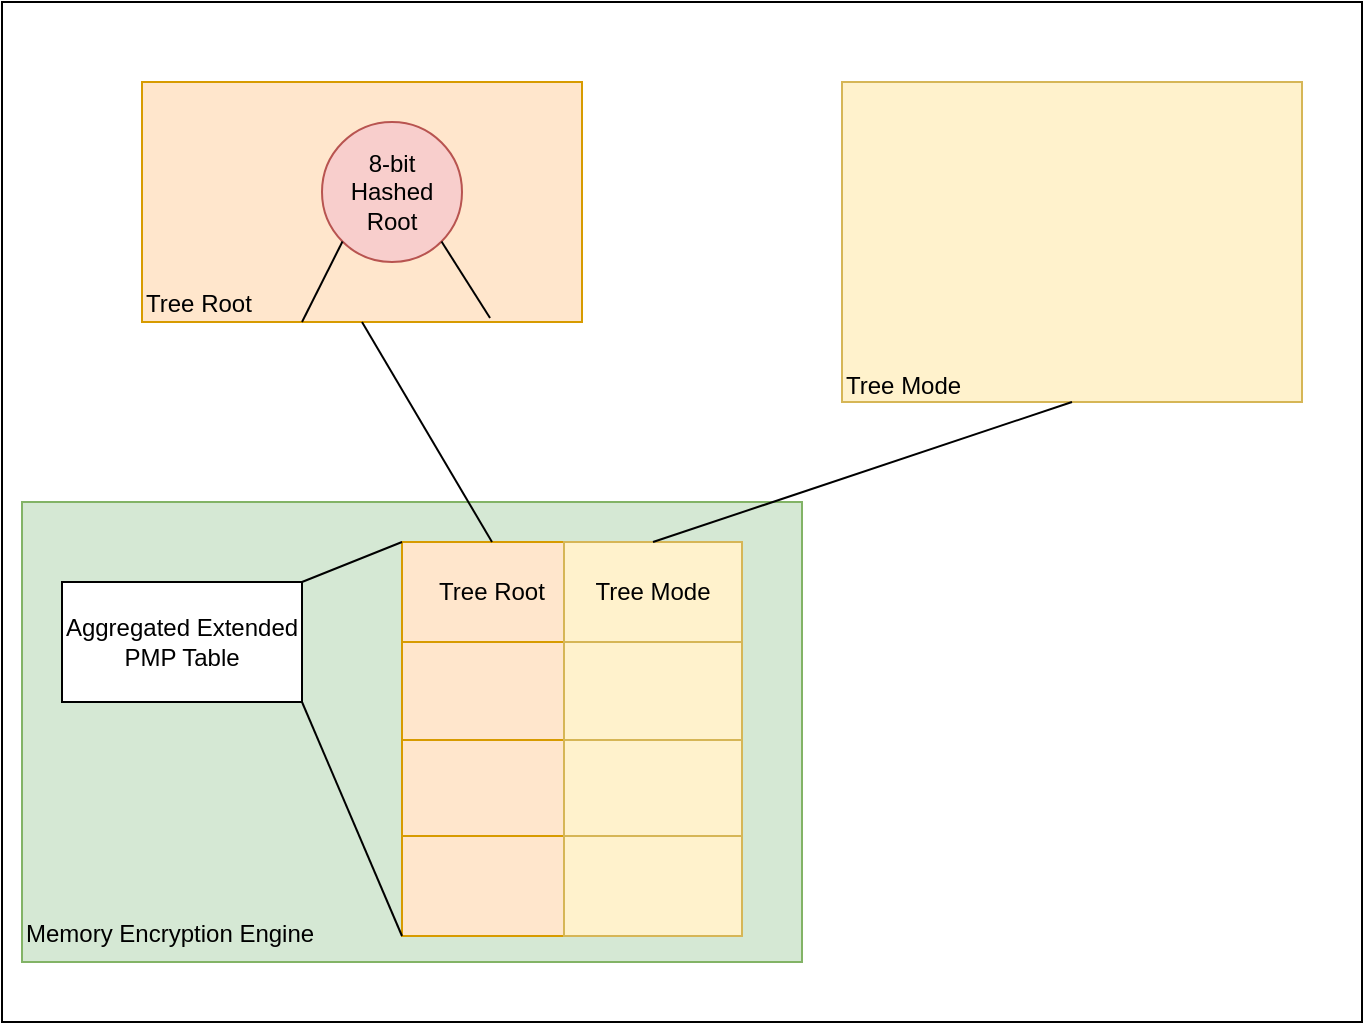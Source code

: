 <mxfile version="25.0.2">
  <diagram name="Page-1" id="Ai5nPfQYi1TQ73wcnTZI">
    <mxGraphModel dx="1114" dy="1027" grid="1" gridSize="10" guides="0" tooltips="1" connect="1" arrows="1" fold="1" page="1" pageScale="1" pageWidth="850" pageHeight="1100" math="0" shadow="0">
      <root>
        <mxCell id="0" />
        <mxCell id="1" parent="0" />
        <mxCell id="LdICmWM4qv4k5gvuFmbA-11" value="" style="rounded=0;whiteSpace=wrap;html=1;" vertex="1" parent="1">
          <mxGeometry x="20" y="100" width="680" height="510" as="geometry" />
        </mxCell>
        <mxCell id="LdICmWM4qv4k5gvuFmbA-1" value="&lt;div&gt;&lt;br&gt;&lt;/div&gt;&lt;div&gt;&lt;br&gt;&lt;/div&gt;&lt;div&gt;&lt;br&gt;&lt;/div&gt;&lt;div&gt;&lt;br&gt;&lt;/div&gt;&lt;div&gt;&lt;br&gt;&lt;/div&gt;&lt;div&gt;&lt;br&gt;&lt;/div&gt;&lt;div style=&quot;text-align: center;&quot;&gt;&lt;br&gt;&lt;/div&gt;&lt;div&gt;&lt;br&gt;&lt;/div&gt;&lt;div&gt;&lt;br&gt;&lt;/div&gt;&lt;div&gt;&lt;br&gt;&lt;/div&gt;&lt;div&gt;&lt;br&gt;&lt;/div&gt;&lt;div&gt;&lt;br&gt;&lt;/div&gt;&lt;div&gt;&lt;br&gt;&lt;/div&gt;&lt;div&gt;&lt;br&gt;&lt;/div&gt;Memory Encryption Engine" style="rounded=0;whiteSpace=wrap;html=1;align=left;fillColor=#d5e8d4;strokeColor=#82b366;" vertex="1" parent="1">
          <mxGeometry x="30" y="350" width="390" height="230" as="geometry" />
        </mxCell>
        <mxCell id="LdICmWM4qv4k5gvuFmbA-3" value="Tree Root" style="rounded=0;whiteSpace=wrap;html=1;fillColor=#ffe6cc;strokeColor=#d79b00;" vertex="1" parent="1">
          <mxGeometry x="220" y="370" width="90" height="50" as="geometry" />
        </mxCell>
        <mxCell id="LdICmWM4qv4k5gvuFmbA-4" value="Tree Mode" style="rounded=0;whiteSpace=wrap;html=1;fillColor=#fff2cc;strokeColor=#d6b656;" vertex="1" parent="1">
          <mxGeometry x="301" y="370" width="89" height="50" as="geometry" />
        </mxCell>
        <mxCell id="LdICmWM4qv4k5gvuFmbA-5" value="" style="rounded=0;whiteSpace=wrap;html=1;fillColor=#ffe6cc;strokeColor=#d79b00;" vertex="1" parent="1">
          <mxGeometry x="220" y="420" width="90" height="50" as="geometry" />
        </mxCell>
        <mxCell id="LdICmWM4qv4k5gvuFmbA-6" value="" style="rounded=0;whiteSpace=wrap;html=1;fillColor=#fff2cc;strokeColor=#d6b656;" vertex="1" parent="1">
          <mxGeometry x="301" y="420" width="89" height="50" as="geometry" />
        </mxCell>
        <mxCell id="LdICmWM4qv4k5gvuFmbA-7" value="" style="rounded=0;whiteSpace=wrap;html=1;fillColor=#ffe6cc;strokeColor=#d79b00;" vertex="1" parent="1">
          <mxGeometry x="220" y="469" width="90" height="50" as="geometry" />
        </mxCell>
        <mxCell id="LdICmWM4qv4k5gvuFmbA-8" value="" style="rounded=0;whiteSpace=wrap;html=1;fillColor=#fff2cc;strokeColor=#d6b656;" vertex="1" parent="1">
          <mxGeometry x="301" y="469" width="89" height="50" as="geometry" />
        </mxCell>
        <mxCell id="LdICmWM4qv4k5gvuFmbA-9" value="" style="rounded=0;whiteSpace=wrap;html=1;fillColor=#ffe6cc;strokeColor=#d79b00;" vertex="1" parent="1">
          <mxGeometry x="220" y="517" width="90" height="50" as="geometry" />
        </mxCell>
        <mxCell id="LdICmWM4qv4k5gvuFmbA-10" value="" style="rounded=0;whiteSpace=wrap;html=1;fillColor=#fff2cc;strokeColor=#d6b656;" vertex="1" parent="1">
          <mxGeometry x="301" y="517" width="89" height="50" as="geometry" />
        </mxCell>
        <mxCell id="LdICmWM4qv4k5gvuFmbA-12" value="&lt;div&gt;&lt;br&gt;&lt;/div&gt;&lt;div&gt;&lt;br&gt;&lt;/div&gt;&lt;div&gt;&lt;br&gt;&lt;/div&gt;&lt;div&gt;&lt;br&gt;&lt;/div&gt;&lt;div&gt;&lt;br&gt;&lt;/div&gt;&lt;div&gt;&lt;br&gt;&lt;/div&gt;&lt;div&gt;&lt;br&gt;&lt;/div&gt;Tree Root" style="rounded=0;whiteSpace=wrap;html=1;fillColor=#ffe6cc;strokeColor=#d79b00;align=left;" vertex="1" parent="1">
          <mxGeometry x="90" y="140" width="220" height="120" as="geometry" />
        </mxCell>
        <mxCell id="LdICmWM4qv4k5gvuFmbA-13" value="8-bit Hashed Root" style="ellipse;whiteSpace=wrap;html=1;aspect=fixed;fillColor=#f8cecc;strokeColor=#b85450;" vertex="1" parent="1">
          <mxGeometry x="180" y="160" width="70" height="70" as="geometry" />
        </mxCell>
        <mxCell id="LdICmWM4qv4k5gvuFmbA-16" value="" style="endArrow=none;html=1;rounded=0;entryX=0;entryY=1;entryDx=0;entryDy=0;" edge="1" parent="1" target="LdICmWM4qv4k5gvuFmbA-13">
          <mxGeometry width="50" height="50" relative="1" as="geometry">
            <mxPoint x="170" y="260" as="sourcePoint" />
            <mxPoint x="450" y="380" as="targetPoint" />
          </mxGeometry>
        </mxCell>
        <mxCell id="LdICmWM4qv4k5gvuFmbA-17" value="" style="endArrow=none;html=1;rounded=0;entryX=1;entryY=1;entryDx=0;entryDy=0;exitX=0.791;exitY=0.983;exitDx=0;exitDy=0;exitPerimeter=0;" edge="1" parent="1" source="LdICmWM4qv4k5gvuFmbA-12" target="LdICmWM4qv4k5gvuFmbA-13">
          <mxGeometry width="50" height="50" relative="1" as="geometry">
            <mxPoint x="260" y="250" as="sourcePoint" />
            <mxPoint x="450" y="380" as="targetPoint" />
          </mxGeometry>
        </mxCell>
        <mxCell id="LdICmWM4qv4k5gvuFmbA-19" value="" style="endArrow=none;html=1;rounded=0;entryX=0.5;entryY=1;entryDx=0;entryDy=0;exitX=0.5;exitY=0;exitDx=0;exitDy=0;" edge="1" parent="1" source="LdICmWM4qv4k5gvuFmbA-3" target="LdICmWM4qv4k5gvuFmbA-12">
          <mxGeometry width="50" height="50" relative="1" as="geometry">
            <mxPoint x="300" y="367" as="sourcePoint" />
            <mxPoint x="450" y="380" as="targetPoint" />
          </mxGeometry>
        </mxCell>
        <mxCell id="LdICmWM4qv4k5gvuFmbA-20" value="&lt;div&gt;&lt;br&gt;&lt;/div&gt;&lt;div&gt;&lt;br&gt;&lt;/div&gt;&lt;div&gt;&lt;br&gt;&lt;/div&gt;&lt;div&gt;&lt;br&gt;&lt;/div&gt;&lt;div&gt;&lt;br&gt;&lt;/div&gt;&lt;div&gt;&lt;br&gt;&lt;/div&gt;&lt;div&gt;&lt;br&gt;&lt;/div&gt;&lt;div&gt;&lt;br&gt;&lt;/div&gt;&lt;div&gt;&lt;br&gt;&lt;/div&gt;&lt;div&gt;&lt;br&gt;&lt;/div&gt;Tree Mode" style="rounded=0;whiteSpace=wrap;html=1;fillColor=#fff2cc;strokeColor=#d6b656;align=left;" vertex="1" parent="1">
          <mxGeometry x="440" y="140" width="230" height="160" as="geometry" />
        </mxCell>
        <mxCell id="LdICmWM4qv4k5gvuFmbA-22" value="" style="endArrow=none;html=1;rounded=0;exitX=0.5;exitY=0;exitDx=0;exitDy=0;entryX=0.5;entryY=1;entryDx=0;entryDy=0;" edge="1" parent="1" source="LdICmWM4qv4k5gvuFmbA-4" target="LdICmWM4qv4k5gvuFmbA-20">
          <mxGeometry width="50" height="50" relative="1" as="geometry">
            <mxPoint x="400" y="430" as="sourcePoint" />
            <mxPoint x="450" y="380" as="targetPoint" />
          </mxGeometry>
        </mxCell>
        <mxCell id="LdICmWM4qv4k5gvuFmbA-23" value="Aggregated Extended PMP Table" style="rounded=0;whiteSpace=wrap;html=1;" vertex="1" parent="1">
          <mxGeometry x="50" y="390" width="120" height="60" as="geometry" />
        </mxCell>
        <mxCell id="LdICmWM4qv4k5gvuFmbA-24" value="" style="endArrow=none;html=1;rounded=0;exitX=1;exitY=0;exitDx=0;exitDy=0;entryX=0;entryY=0;entryDx=0;entryDy=0;" edge="1" parent="1" source="LdICmWM4qv4k5gvuFmbA-23" target="LdICmWM4qv4k5gvuFmbA-3">
          <mxGeometry width="50" height="50" relative="1" as="geometry">
            <mxPoint x="400" y="430" as="sourcePoint" />
            <mxPoint x="450" y="380" as="targetPoint" />
          </mxGeometry>
        </mxCell>
        <mxCell id="LdICmWM4qv4k5gvuFmbA-25" value="" style="endArrow=none;html=1;rounded=0;exitX=1;exitY=1;exitDx=0;exitDy=0;entryX=0;entryY=1;entryDx=0;entryDy=0;" edge="1" parent="1" source="LdICmWM4qv4k5gvuFmbA-23" target="LdICmWM4qv4k5gvuFmbA-9">
          <mxGeometry width="50" height="50" relative="1" as="geometry">
            <mxPoint x="400" y="430" as="sourcePoint" />
            <mxPoint x="450" y="380" as="targetPoint" />
          </mxGeometry>
        </mxCell>
      </root>
    </mxGraphModel>
  </diagram>
</mxfile>
